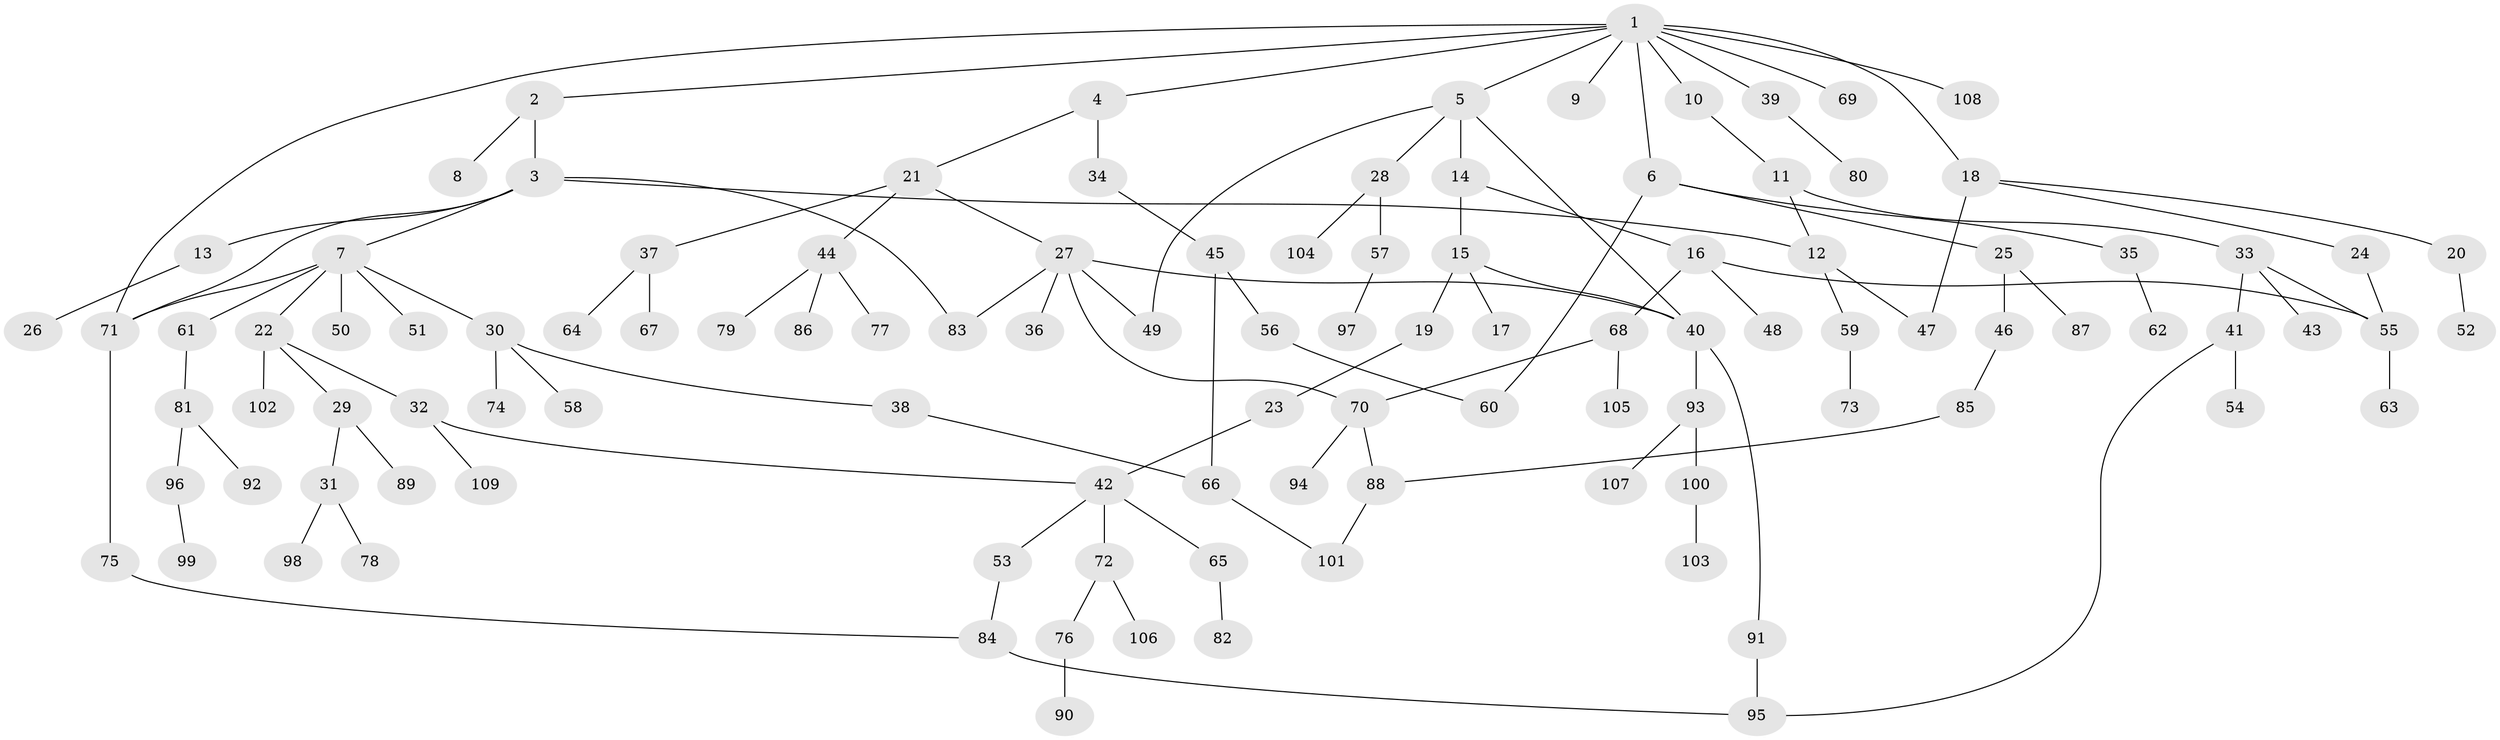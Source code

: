 // coarse degree distribution, {10: 0.013157894736842105, 2: 0.19736842105263158, 6: 0.02631578947368421, 5: 0.09210526315789473, 9: 0.013157894736842105, 3: 0.15789473684210525, 4: 0.07894736842105263, 1: 0.42105263157894735}
// Generated by graph-tools (version 1.1) at 2025/23/03/03/25 07:23:31]
// undirected, 109 vertices, 127 edges
graph export_dot {
graph [start="1"]
  node [color=gray90,style=filled];
  1;
  2;
  3;
  4;
  5;
  6;
  7;
  8;
  9;
  10;
  11;
  12;
  13;
  14;
  15;
  16;
  17;
  18;
  19;
  20;
  21;
  22;
  23;
  24;
  25;
  26;
  27;
  28;
  29;
  30;
  31;
  32;
  33;
  34;
  35;
  36;
  37;
  38;
  39;
  40;
  41;
  42;
  43;
  44;
  45;
  46;
  47;
  48;
  49;
  50;
  51;
  52;
  53;
  54;
  55;
  56;
  57;
  58;
  59;
  60;
  61;
  62;
  63;
  64;
  65;
  66;
  67;
  68;
  69;
  70;
  71;
  72;
  73;
  74;
  75;
  76;
  77;
  78;
  79;
  80;
  81;
  82;
  83;
  84;
  85;
  86;
  87;
  88;
  89;
  90;
  91;
  92;
  93;
  94;
  95;
  96;
  97;
  98;
  99;
  100;
  101;
  102;
  103;
  104;
  105;
  106;
  107;
  108;
  109;
  1 -- 2;
  1 -- 4;
  1 -- 5;
  1 -- 6;
  1 -- 9;
  1 -- 10;
  1 -- 18;
  1 -- 39;
  1 -- 69;
  1 -- 108;
  1 -- 71;
  2 -- 3;
  2 -- 8;
  3 -- 7;
  3 -- 13;
  3 -- 71;
  3 -- 12;
  3 -- 83;
  4 -- 21;
  4 -- 34;
  5 -- 14;
  5 -- 28;
  5 -- 49;
  5 -- 40;
  6 -- 25;
  6 -- 35;
  6 -- 60;
  7 -- 22;
  7 -- 30;
  7 -- 50;
  7 -- 51;
  7 -- 61;
  7 -- 71;
  10 -- 11;
  11 -- 12;
  11 -- 33;
  12 -- 59;
  12 -- 47;
  13 -- 26;
  14 -- 15;
  14 -- 16;
  15 -- 17;
  15 -- 19;
  15 -- 40;
  16 -- 48;
  16 -- 68;
  16 -- 55;
  18 -- 20;
  18 -- 24;
  18 -- 47;
  19 -- 23;
  20 -- 52;
  21 -- 27;
  21 -- 37;
  21 -- 44;
  22 -- 29;
  22 -- 32;
  22 -- 102;
  23 -- 42;
  24 -- 55;
  25 -- 46;
  25 -- 87;
  27 -- 36;
  27 -- 40;
  27 -- 83;
  27 -- 49;
  27 -- 70;
  28 -- 57;
  28 -- 104;
  29 -- 31;
  29 -- 89;
  30 -- 38;
  30 -- 58;
  30 -- 74;
  31 -- 78;
  31 -- 98;
  32 -- 109;
  32 -- 42;
  33 -- 41;
  33 -- 43;
  33 -- 55;
  34 -- 45;
  35 -- 62;
  37 -- 64;
  37 -- 67;
  38 -- 66;
  39 -- 80;
  40 -- 91;
  40 -- 93;
  41 -- 54;
  41 -- 95;
  42 -- 53;
  42 -- 65;
  42 -- 72;
  44 -- 77;
  44 -- 79;
  44 -- 86;
  45 -- 56;
  45 -- 66;
  46 -- 85;
  53 -- 84;
  55 -- 63;
  56 -- 60;
  57 -- 97;
  59 -- 73;
  61 -- 81;
  65 -- 82;
  66 -- 101;
  68 -- 70;
  68 -- 105;
  70 -- 94;
  70 -- 88;
  71 -- 75;
  72 -- 76;
  72 -- 106;
  75 -- 84;
  76 -- 90;
  81 -- 92;
  81 -- 96;
  84 -- 95;
  85 -- 88;
  88 -- 101;
  91 -- 95;
  93 -- 100;
  93 -- 107;
  96 -- 99;
  100 -- 103;
}
